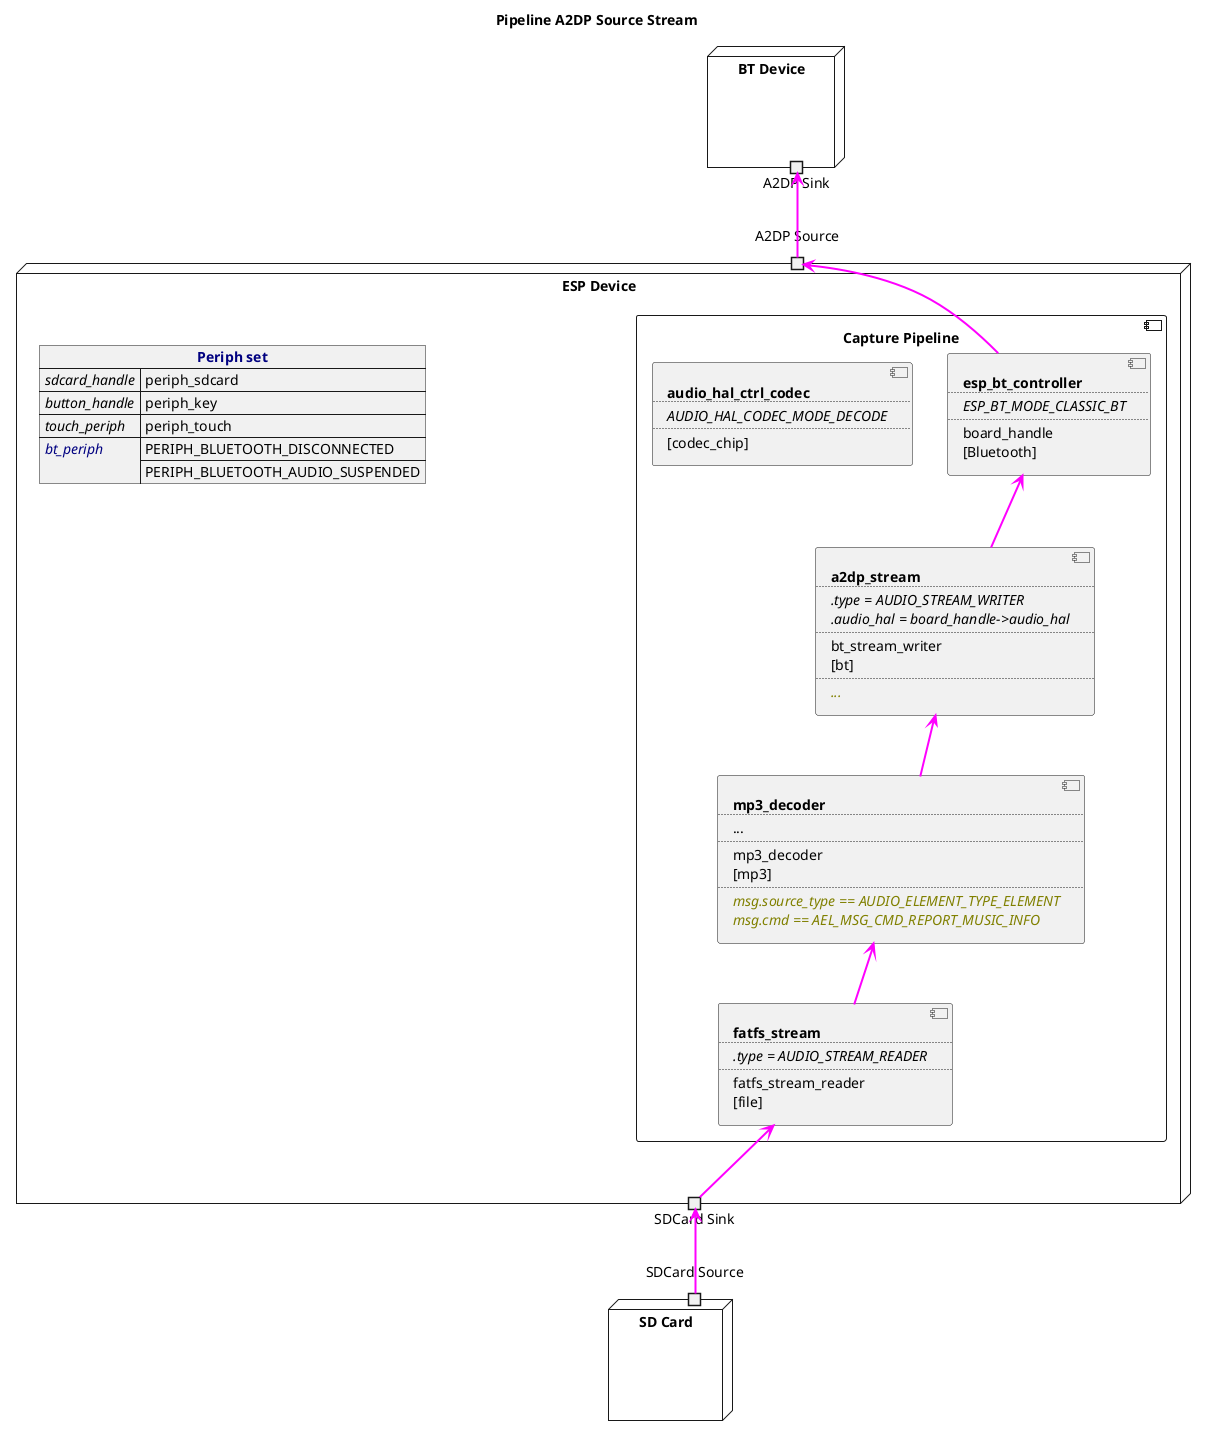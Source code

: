 ﻿@startuml pipeline_a2dp_source_stream
title Pipeline A2DP Source Stream
allowmixing

node "BT Device" as BTDevice  {
    portout "A2DP Sink" as BTDeviceA2DPSink
} 

node "ESP Device" as ESPDevice  {
    json "<b><color navy>Periph set" as periph_set {
        "<i>sdcard_handle": "periph_sdcard",
        "<i>button_handle": "periph_key",
        "<i>touch_periph":  "periph_touch",
        "<i><color navy>bt_periph": 
                            ["PERIPH_BLUETOOTH_DISCONNECTED", 
                             "PERIPH_BLUETOOTH_AUDIO_SUSPENDED"
        ]
    }

    portin "A2DP Source" as BTA2DPSource

    component "Capture Pipeline" as CapturePipeline {
        component BTController [
            <b>esp_bt_controller
            ....
            <i>ESP_BT_MODE_CLASSIC_BT
            ....
            board_handle
            [Bluetooth]
        ]

        component A2DPStream [
            <b>a2dp_stream
            ....
            <i>.type = AUDIO_STREAM_WRITER
            <i>.audio_hal = board_handle->audio_hal
            ....
            bt_stream_writer
            [bt]
            ....
            <i><color olive>...
        ]

        component Mp3Decoder [
            <b>mp3_decoder
            ....
            ...
            ....
            mp3_decoder
            [mp3]
            ....
            <i><color olive>msg.source_type == AUDIO_ELEMENT_TYPE_ELEMENT
            <i><color olive>msg.cmd == AEL_MSG_CMD_REPORT_MUSIC_INFO
        ]

        component FatfsStream [
            <b>fatfs_stream
            ....
            <i>.type = AUDIO_STREAM_READER
            ....
            fatfs_stream_reader
            [file]
        ]
        
        component HALCodec [
            <b>audio_hal_ctrl_codec
            ....
            <i>AUDIO_HAL_CODEC_MODE_DECODE
            ....
            [codec_chip]
        ]
    }

    portout "SDCard Sink" as SDCardSink
} 

node "SD Card" as SDCard  {
    portin "SDCard Source" as SDCardSource
}

BTDeviceA2DPSink <-- BTA2DPSource #line:fuchsia;line.bold;text:fuchsia

BTA2DPSource<-- BTController    #line:fuchsia;line.bold;text:fuchsia
BTController<-- A2DPStream      #line:fuchsia;line.bold;text:fuchsia
A2DPStream  <-- Mp3Decoder      #line:fuchsia;line.bold;text:fuchsia
Mp3Decoder  <-- FatfsStream     #line:fuchsia;line.bold;text:fuchsia
FatfsStream <-- SDCardSink      #line:fuchsia;line.bold;text:fuchsia

SDCardSink  <-- SDCardSource    #line:fuchsia;line.bold;text:fuchsia

@enduml